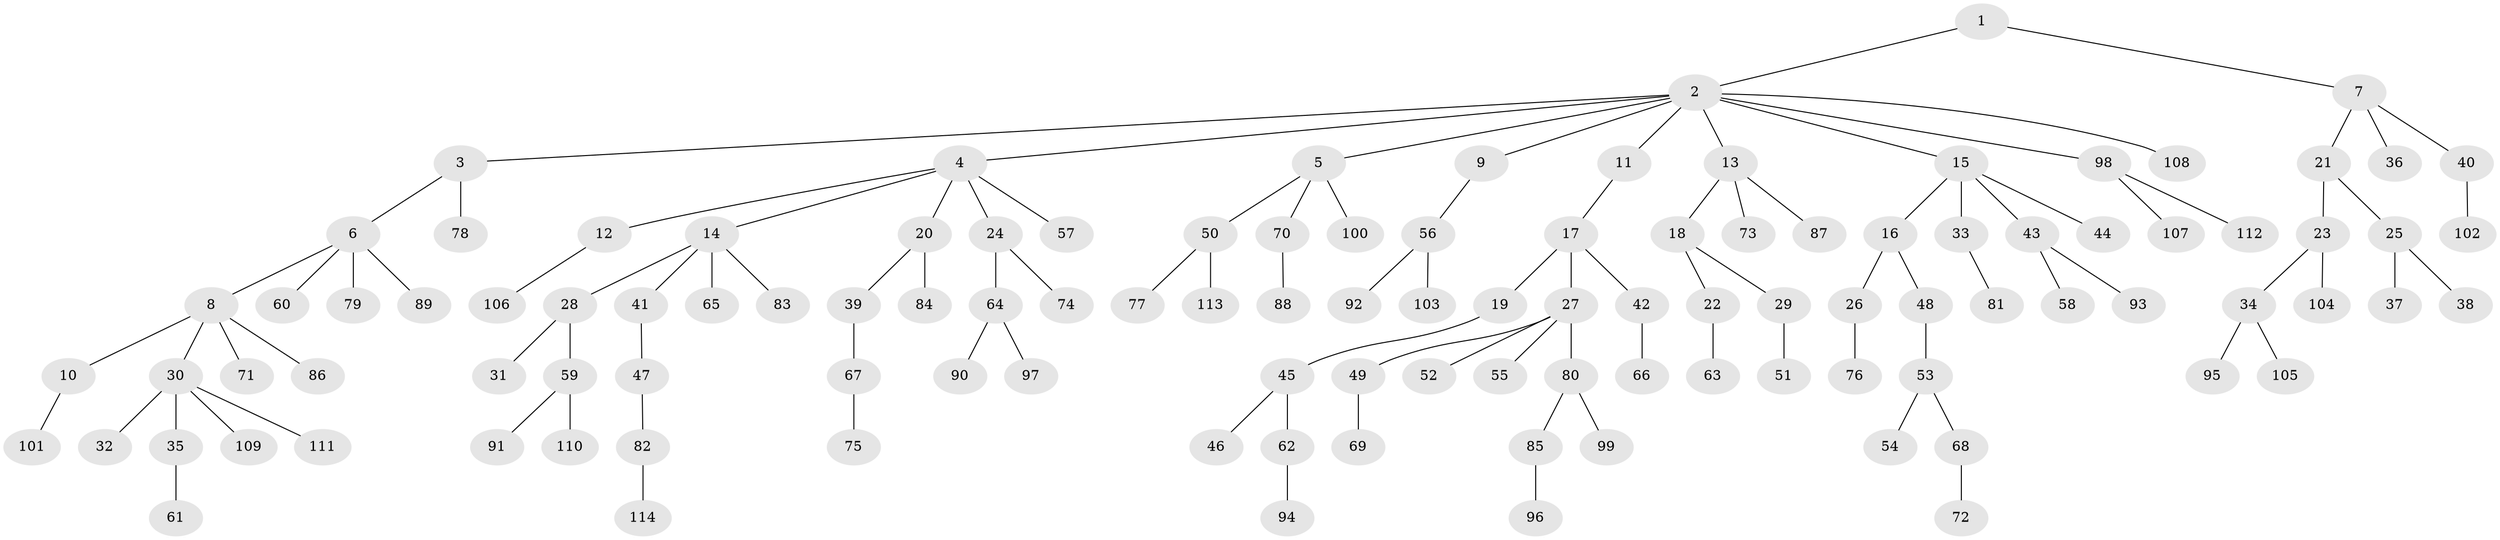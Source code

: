 // Generated by graph-tools (version 1.1) at 2025/53/03/09/25 04:53:29]
// undirected, 114 vertices, 113 edges
graph export_dot {
graph [start="1"]
  node [color=gray90,style=filled];
  1;
  2;
  3;
  4;
  5;
  6;
  7;
  8;
  9;
  10;
  11;
  12;
  13;
  14;
  15;
  16;
  17;
  18;
  19;
  20;
  21;
  22;
  23;
  24;
  25;
  26;
  27;
  28;
  29;
  30;
  31;
  32;
  33;
  34;
  35;
  36;
  37;
  38;
  39;
  40;
  41;
  42;
  43;
  44;
  45;
  46;
  47;
  48;
  49;
  50;
  51;
  52;
  53;
  54;
  55;
  56;
  57;
  58;
  59;
  60;
  61;
  62;
  63;
  64;
  65;
  66;
  67;
  68;
  69;
  70;
  71;
  72;
  73;
  74;
  75;
  76;
  77;
  78;
  79;
  80;
  81;
  82;
  83;
  84;
  85;
  86;
  87;
  88;
  89;
  90;
  91;
  92;
  93;
  94;
  95;
  96;
  97;
  98;
  99;
  100;
  101;
  102;
  103;
  104;
  105;
  106;
  107;
  108;
  109;
  110;
  111;
  112;
  113;
  114;
  1 -- 2;
  1 -- 7;
  2 -- 3;
  2 -- 4;
  2 -- 5;
  2 -- 9;
  2 -- 11;
  2 -- 13;
  2 -- 15;
  2 -- 98;
  2 -- 108;
  3 -- 6;
  3 -- 78;
  4 -- 12;
  4 -- 14;
  4 -- 20;
  4 -- 24;
  4 -- 57;
  5 -- 50;
  5 -- 70;
  5 -- 100;
  6 -- 8;
  6 -- 60;
  6 -- 79;
  6 -- 89;
  7 -- 21;
  7 -- 36;
  7 -- 40;
  8 -- 10;
  8 -- 30;
  8 -- 71;
  8 -- 86;
  9 -- 56;
  10 -- 101;
  11 -- 17;
  12 -- 106;
  13 -- 18;
  13 -- 73;
  13 -- 87;
  14 -- 28;
  14 -- 41;
  14 -- 65;
  14 -- 83;
  15 -- 16;
  15 -- 33;
  15 -- 43;
  15 -- 44;
  16 -- 26;
  16 -- 48;
  17 -- 19;
  17 -- 27;
  17 -- 42;
  18 -- 22;
  18 -- 29;
  19 -- 45;
  20 -- 39;
  20 -- 84;
  21 -- 23;
  21 -- 25;
  22 -- 63;
  23 -- 34;
  23 -- 104;
  24 -- 64;
  24 -- 74;
  25 -- 37;
  25 -- 38;
  26 -- 76;
  27 -- 49;
  27 -- 52;
  27 -- 55;
  27 -- 80;
  28 -- 31;
  28 -- 59;
  29 -- 51;
  30 -- 32;
  30 -- 35;
  30 -- 109;
  30 -- 111;
  33 -- 81;
  34 -- 95;
  34 -- 105;
  35 -- 61;
  39 -- 67;
  40 -- 102;
  41 -- 47;
  42 -- 66;
  43 -- 58;
  43 -- 93;
  45 -- 46;
  45 -- 62;
  47 -- 82;
  48 -- 53;
  49 -- 69;
  50 -- 77;
  50 -- 113;
  53 -- 54;
  53 -- 68;
  56 -- 92;
  56 -- 103;
  59 -- 91;
  59 -- 110;
  62 -- 94;
  64 -- 90;
  64 -- 97;
  67 -- 75;
  68 -- 72;
  70 -- 88;
  80 -- 85;
  80 -- 99;
  82 -- 114;
  85 -- 96;
  98 -- 107;
  98 -- 112;
}
